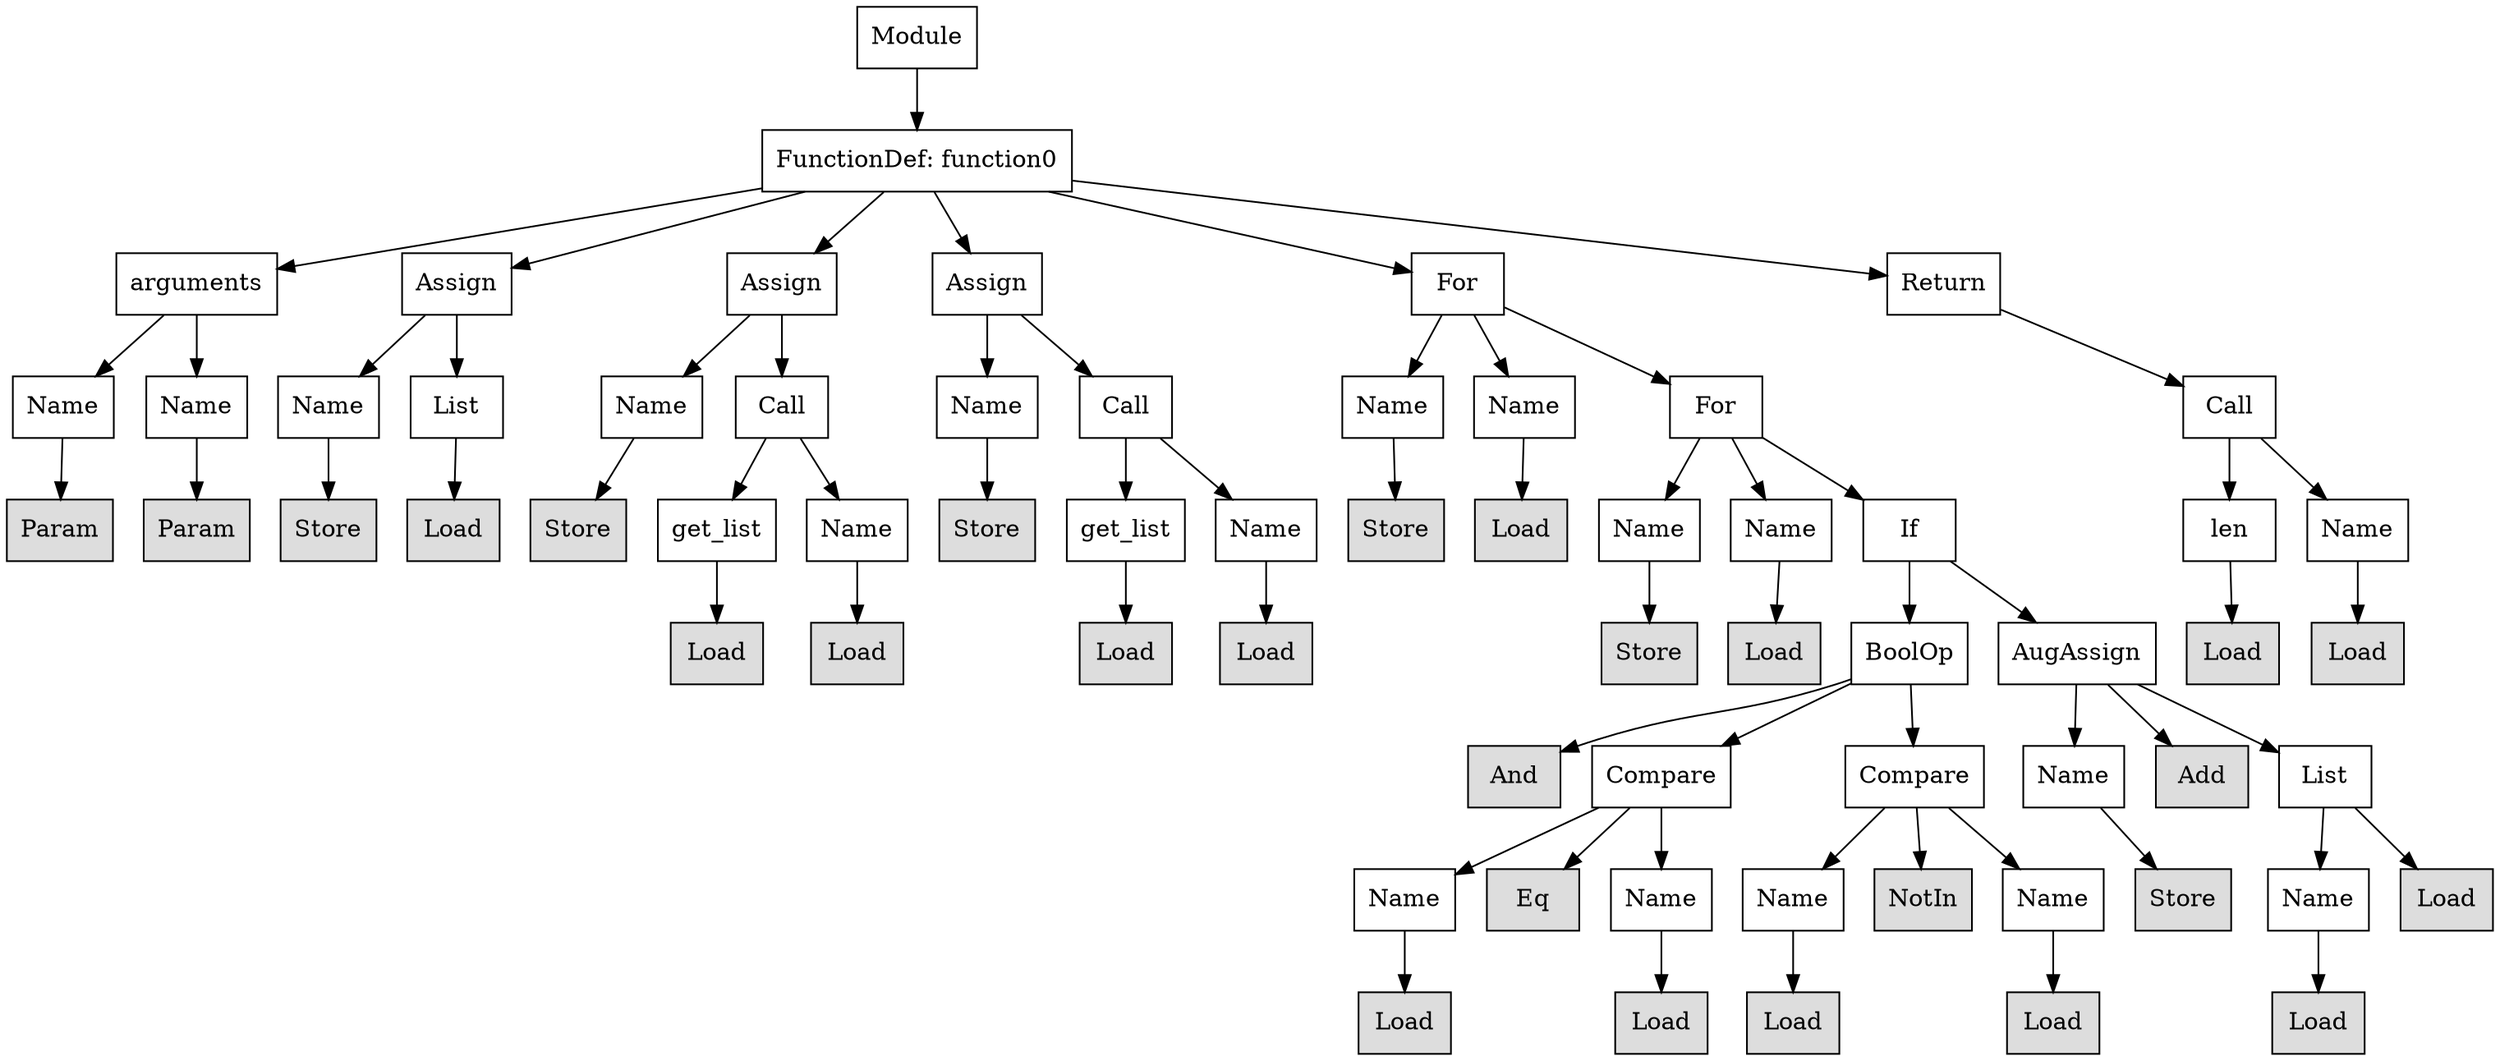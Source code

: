 digraph G {
n0 [shape=rect, label="Module"];
n1 [shape=rect, label="FunctionDef: function0"];
n2 [shape=rect, label="arguments"];
n3 [shape=rect, label="Assign"];
n4 [shape=rect, label="Assign"];
n5 [shape=rect, label="Assign"];
n6 [shape=rect, label="For"];
n7 [shape=rect, label="Return"];
n8 [shape=rect, label="Name"];
n9 [shape=rect, label="Name"];
n10 [shape=rect, label="Name"];
n11 [shape=rect, label="List"];
n12 [shape=rect, label="Name"];
n13 [shape=rect, label="Call"];
n14 [shape=rect, label="Name"];
n15 [shape=rect, label="Call"];
n16 [shape=rect, label="Name"];
n17 [shape=rect, label="Name"];
n18 [shape=rect, label="For"];
n19 [shape=rect, label="Call"];
n20 [shape=rect, label="Param" style="filled" fillcolor="#dddddd"];
n21 [shape=rect, label="Param" style="filled" fillcolor="#dddddd"];
n22 [shape=rect, label="Store" style="filled" fillcolor="#dddddd"];
n23 [shape=rect, label="Load" style="filled" fillcolor="#dddddd"];
n24 [shape=rect, label="Store" style="filled" fillcolor="#dddddd"];
n25 [shape=rect, label="get_list"];
n26 [shape=rect, label="Name"];
n27 [shape=rect, label="Store" style="filled" fillcolor="#dddddd"];
n28 [shape=rect, label="get_list"];
n29 [shape=rect, label="Name"];
n30 [shape=rect, label="Store" style="filled" fillcolor="#dddddd"];
n31 [shape=rect, label="Load" style="filled" fillcolor="#dddddd"];
n32 [shape=rect, label="Name"];
n33 [shape=rect, label="Name"];
n34 [shape=rect, label="If"];
n35 [shape=rect, label="len"];
n36 [shape=rect, label="Name"];
n37 [shape=rect, label="Load" style="filled" fillcolor="#dddddd"];
n38 [shape=rect, label="Load" style="filled" fillcolor="#dddddd"];
n39 [shape=rect, label="Load" style="filled" fillcolor="#dddddd"];
n40 [shape=rect, label="Load" style="filled" fillcolor="#dddddd"];
n41 [shape=rect, label="Store" style="filled" fillcolor="#dddddd"];
n42 [shape=rect, label="Load" style="filled" fillcolor="#dddddd"];
n43 [shape=rect, label="BoolOp"];
n44 [shape=rect, label="AugAssign"];
n45 [shape=rect, label="Load" style="filled" fillcolor="#dddddd"];
n46 [shape=rect, label="Load" style="filled" fillcolor="#dddddd"];
n47 [shape=rect, label="And" style="filled" fillcolor="#dddddd"];
n48 [shape=rect, label="Compare"];
n49 [shape=rect, label="Compare"];
n50 [shape=rect, label="Name"];
n51 [shape=rect, label="Add" style="filled" fillcolor="#dddddd"];
n52 [shape=rect, label="List"];
n53 [shape=rect, label="Name"];
n54 [shape=rect, label="Eq" style="filled" fillcolor="#dddddd"];
n55 [shape=rect, label="Name"];
n56 [shape=rect, label="Name"];
n57 [shape=rect, label="NotIn" style="filled" fillcolor="#dddddd"];
n58 [shape=rect, label="Name"];
n59 [shape=rect, label="Store" style="filled" fillcolor="#dddddd"];
n60 [shape=rect, label="Name"];
n61 [shape=rect, label="Load" style="filled" fillcolor="#dddddd"];
n62 [shape=rect, label="Load" style="filled" fillcolor="#dddddd"];
n63 [shape=rect, label="Load" style="filled" fillcolor="#dddddd"];
n64 [shape=rect, label="Load" style="filled" fillcolor="#dddddd"];
n65 [shape=rect, label="Load" style="filled" fillcolor="#dddddd"];
n66 [shape=rect, label="Load" style="filled" fillcolor="#dddddd"];
n0 -> n1;
n1 -> n2;
n1 -> n3;
n1 -> n4;
n1 -> n5;
n1 -> n6;
n1 -> n7;
n2 -> n8;
n2 -> n9;
n3 -> n10;
n3 -> n11;
n4 -> n12;
n4 -> n13;
n5 -> n14;
n5 -> n15;
n6 -> n16;
n6 -> n17;
n6 -> n18;
n7 -> n19;
n8 -> n20;
n9 -> n21;
n10 -> n22;
n11 -> n23;
n12 -> n24;
n13 -> n25;
n13 -> n26;
n14 -> n27;
n15 -> n28;
n15 -> n29;
n16 -> n30;
n17 -> n31;
n18 -> n32;
n18 -> n33;
n18 -> n34;
n19 -> n35;
n19 -> n36;
n25 -> n37;
n26 -> n38;
n28 -> n39;
n29 -> n40;
n32 -> n41;
n33 -> n42;
n34 -> n43;
n34 -> n44;
n35 -> n45;
n36 -> n46;
n43 -> n47;
n43 -> n48;
n43 -> n49;
n44 -> n50;
n44 -> n51;
n44 -> n52;
n48 -> n53;
n48 -> n54;
n48 -> n55;
n49 -> n56;
n49 -> n57;
n49 -> n58;
n50 -> n59;
n52 -> n60;
n52 -> n61;
n53 -> n62;
n55 -> n63;
n56 -> n64;
n58 -> n65;
n60 -> n66;
}
